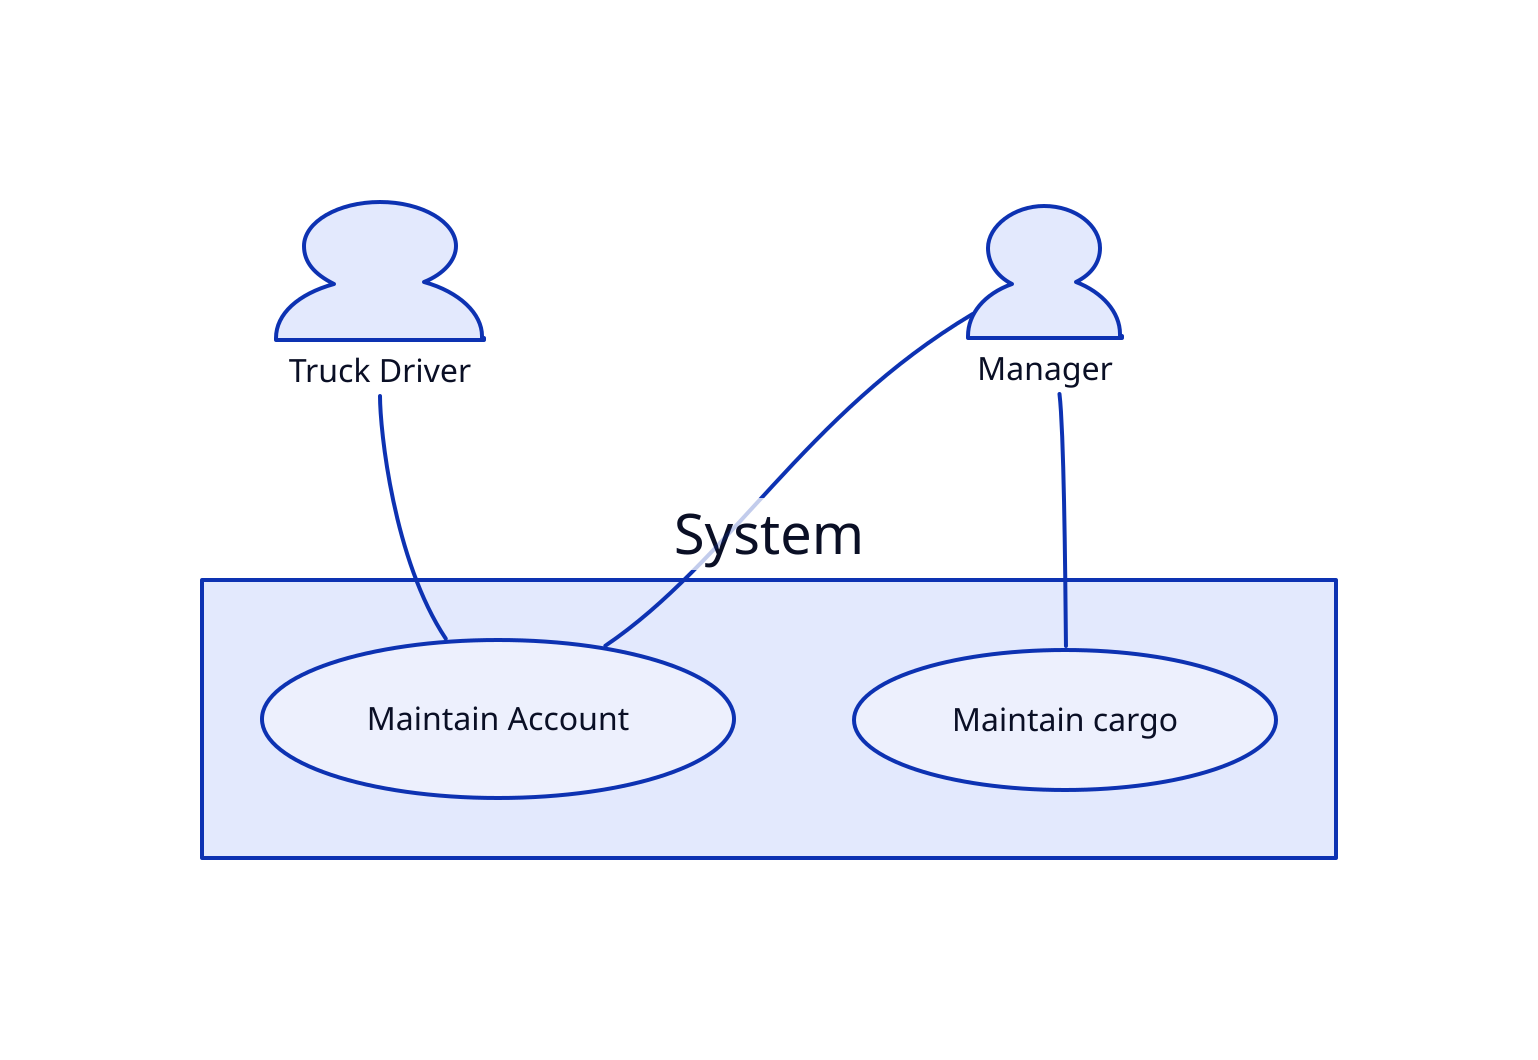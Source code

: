 sys: System{
    shape: rectangle
}

td: Truck Driver {
    shape: person    
}

mn: Manager {
    shape: person
}

sys.uc1: Maintain Account {
    shape: oval
}
sys.uc2: Maintain cargo {
    shape: oval
}

td -- sys.uc1

mn -- sys.uc1
mn -- sys.uc2